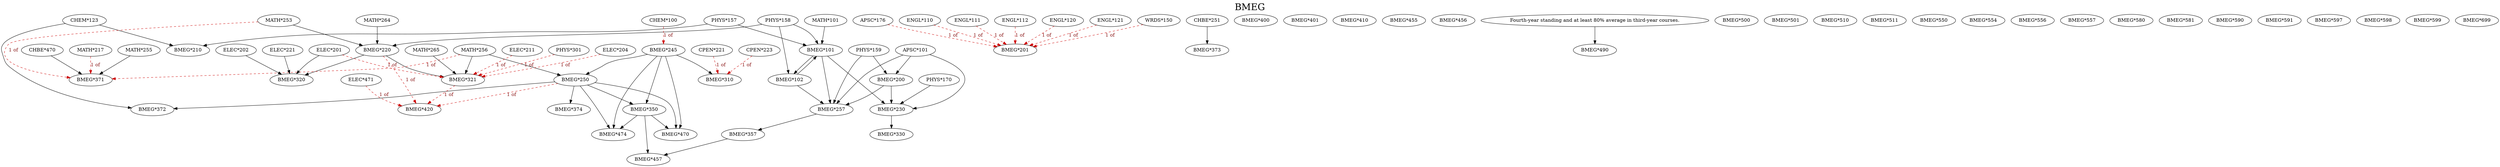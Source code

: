 digraph BMEG {
labelloc = "t";
label = "BMEG"
fontsize = 27;
"PHYS*157" -> "BMEG*101"
"BMEG*102" -> "BMEG*101"
"PHYS*158" -> "BMEG*101"
"MATH*101" -> "BMEG*101"
"BMEG*101" -> "BMEG*102"
"PHYS*158" -> "BMEG*102"
"APSC*101" -> "BMEG*200"
"PHYS*159" -> "BMEG*200"
"APSC*176" -> "BMEG*201" [style=dashed] [label="1 of", fontcolor=firebrick4] [color=red3]
"ENGL*110" -> "BMEG*201" [style=dashed] [label="1 of", fontcolor=firebrick4] [color=red3]
"ENGL*111" -> "BMEG*201" [style=dashed] [label="1 of", fontcolor=firebrick4] [color=red3]
"ENGL*112" -> "BMEG*201" [style=dashed] [label="1 of", fontcolor=firebrick4] [color=red3]
"ENGL*120" -> "BMEG*201" [style=dashed] [label="1 of", fontcolor=firebrick4] [color=red3]
"ENGL*121" -> "BMEG*201" [style=dashed] [label="1 of", fontcolor=firebrick4] [color=red3]
"WRDS*150" -> "BMEG*201" [style=dashed] [label="1 of", fontcolor=firebrick4] [color=red3]
"PHYS*157" -> "BMEG*210" [style=solid]
"CHEM*123" -> "BMEG*210" [style=solid]
"PHYS*158" -> "BMEG*220"
"MATH*253" -> "BMEG*220"
"MATH*264" -> "BMEG*220"
"BMEG*101" -> "BMEG*230"
"PHYS*170" -> "BMEG*230"
"APSC*101" -> "BMEG*230"
"BMEG*200" -> "BMEG*230"
"CHEM*100" -> "BMEG*245" [style=dashed] [label="1 of", fontcolor=firebrick4] [color=red3]
"BMEG*245" -> "BMEG*250"
"MATH*256" -> "BMEG*250"
"BMEG*101" -> "BMEG*257"
"BMEG*102" -> "BMEG*257"
"APSC*101" -> "BMEG*257"
"BMEG*200" -> "BMEG*257"
"PHYS*159" -> "BMEG*257"
"BMEG*245" -> "BMEG*310" [style=solid]
"CPEN*221" -> "BMEG*310" [style=dashed] [label="1 of", fontcolor=firebrick4] [color=red3]
"CPEN*223" -> "BMEG*310" [style=dashed] [label="1 of", fontcolor=firebrick4] [color=red3]
"BMEG*220" -> "BMEG*320" [style=solid]
"ELEC*221" -> "BMEG*320"
"ELEC*201" -> "BMEG*320"
"ELEC*202" -> "BMEG*320"
"MATH*256" -> "BMEG*321" [style=solid]
"MATH*265" -> "BMEG*321"
"BMEG*220" -> "BMEG*321"
"ELEC*211" -> "BMEG*321" [style=dashed] [label="1 of", fontcolor=firebrick4] [color=red3]
"PHYS*301" -> "BMEG*321" [style=dashed] [label="1 of", fontcolor=firebrick4] [color=red3]
"ELEC*201" -> "BMEG*321" [style=dashed] [label="1 of", fontcolor=firebrick4] [color=red3]
"ELEC*204" -> "BMEG*321" [style=dashed] [label="1 of", fontcolor=firebrick4] [color=red3]
"BMEG*230" -> "BMEG*330" [style=solid]
"BMEG*245" -> "BMEG*350"
"BMEG*250" -> "BMEG*350"
"BMEG*257" -> "BMEG*357" [style=solid]
"MATH*253" -> "BMEG*371" [style=dashed] [label="1 of", fontcolor=firebrick4] [color=red3]
"MATH*217" -> "BMEG*371" [style=dashed] [label="1 of", fontcolor=firebrick4] [color=red3]
"MATH*256" -> "BMEG*371" [style=dashed] [label="1 of", fontcolor=firebrick4] [color=red3]
"MATH*255" -> "BMEG*371"
"CHBE*470" -> "BMEG*371"
"BMEG*250" -> "BMEG*372"
"CHEM*123" -> "BMEG*372"
"CHBE*251" -> "BMEG*373" [style=solid]
"BMEG*250" -> "BMEG*374" [style=solid]
"BMEG*400"
"BMEG*401"
"BMEG*410"
"BMEG*220" -> "BMEG*420" [style=dashed] [label="1 of", fontcolor=firebrick4] [color=red3]
"BMEG*250" -> "BMEG*420" [style=dashed] [label="1 of", fontcolor=firebrick4] [color=red3]
"BMEG*321" -> "BMEG*420" [style=dashed] [label="1 of", fontcolor=firebrick4] [color=red3]
"ELEC*471" -> "BMEG*420" [style=dashed] [label="1 of", fontcolor=firebrick4] [color=red3]
"BMEG*455"
"BMEG*456"
"BMEG*350" -> "BMEG*457"
"BMEG*357" -> "BMEG*457"
"BMEG*245" -> "BMEG*470"
"BMEG*250" -> "BMEG*470"
"BMEG*350" -> "BMEG*470"
"BMEG*245" -> "BMEG*474"
"BMEG*250" -> "BMEG*474"
"BMEG*350" -> "BMEG*474"
"Fourth-year standing and at least 80% average in third-year courses." -> "BMEG*490" [style=solid]
"BMEG*500"
"BMEG*501"
"BMEG*510"
"BMEG*511"
"BMEG*550"
"BMEG*554"
"BMEG*556"
"BMEG*557"
"BMEG*580"
"BMEG*581"
"BMEG*590"
"BMEG*591"
"BMEG*597"
"BMEG*598"
"BMEG*599"
"BMEG*699"
}
